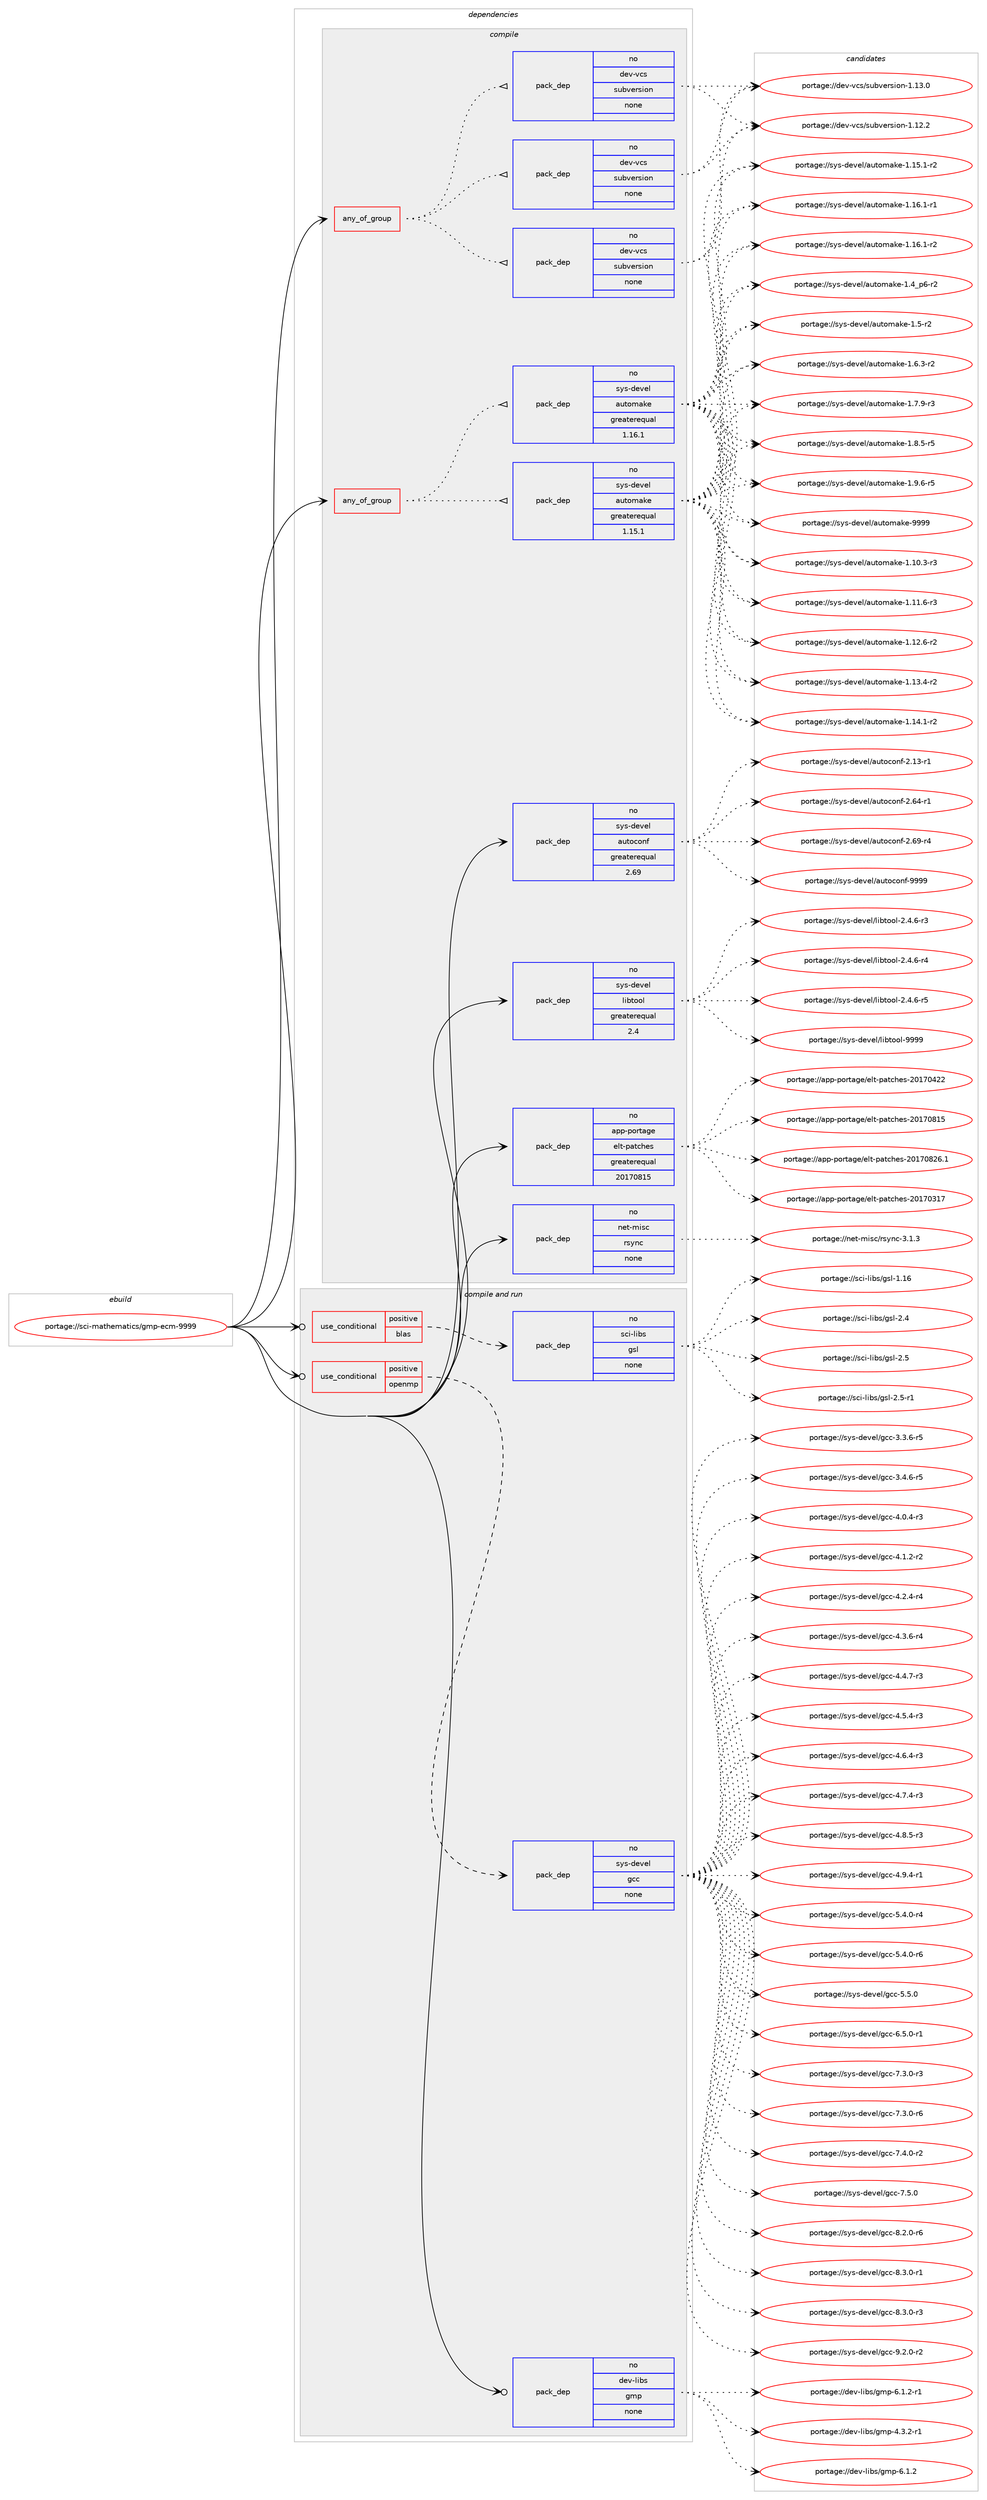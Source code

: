 digraph prolog {

# *************
# Graph options
# *************

newrank=true;
concentrate=true;
compound=true;
graph [rankdir=LR,fontname=Helvetica,fontsize=10,ranksep=1.5];#, ranksep=2.5, nodesep=0.2];
edge  [arrowhead=vee];
node  [fontname=Helvetica,fontsize=10];

# **********
# The ebuild
# **********

subgraph cluster_leftcol {
color=gray;
rank=same;
label=<<i>ebuild</i>>;
id [label="portage://sci-mathematics/gmp-ecm-9999", color=red, width=4, href="../sci-mathematics/gmp-ecm-9999.svg"];
}

# ****************
# The dependencies
# ****************

subgraph cluster_midcol {
color=gray;
label=<<i>dependencies</i>>;
subgraph cluster_compile {
fillcolor="#eeeeee";
style=filled;
label=<<i>compile</i>>;
subgraph any6498 {
dependency394313 [label=<<TABLE BORDER="0" CELLBORDER="1" CELLSPACING="0" CELLPADDING="4"><TR><TD CELLPADDING="10">any_of_group</TD></TR></TABLE>>, shape=none, color=red];subgraph pack290034 {
dependency394314 [label=<<TABLE BORDER="0" CELLBORDER="1" CELLSPACING="0" CELLPADDING="4" WIDTH="220"><TR><TD ROWSPAN="6" CELLPADDING="30">pack_dep</TD></TR><TR><TD WIDTH="110">no</TD></TR><TR><TD>dev-vcs</TD></TR><TR><TD>subversion</TD></TR><TR><TD>none</TD></TR><TR><TD></TD></TR></TABLE>>, shape=none, color=blue];
}
dependency394313:e -> dependency394314:w [weight=20,style="dotted",arrowhead="oinv"];
subgraph pack290035 {
dependency394315 [label=<<TABLE BORDER="0" CELLBORDER="1" CELLSPACING="0" CELLPADDING="4" WIDTH="220"><TR><TD ROWSPAN="6" CELLPADDING="30">pack_dep</TD></TR><TR><TD WIDTH="110">no</TD></TR><TR><TD>dev-vcs</TD></TR><TR><TD>subversion</TD></TR><TR><TD>none</TD></TR><TR><TD></TD></TR></TABLE>>, shape=none, color=blue];
}
dependency394313:e -> dependency394315:w [weight=20,style="dotted",arrowhead="oinv"];
subgraph pack290036 {
dependency394316 [label=<<TABLE BORDER="0" CELLBORDER="1" CELLSPACING="0" CELLPADDING="4" WIDTH="220"><TR><TD ROWSPAN="6" CELLPADDING="30">pack_dep</TD></TR><TR><TD WIDTH="110">no</TD></TR><TR><TD>dev-vcs</TD></TR><TR><TD>subversion</TD></TR><TR><TD>none</TD></TR><TR><TD></TD></TR></TABLE>>, shape=none, color=blue];
}
dependency394313:e -> dependency394316:w [weight=20,style="dotted",arrowhead="oinv"];
}
id:e -> dependency394313:w [weight=20,style="solid",arrowhead="vee"];
subgraph any6499 {
dependency394317 [label=<<TABLE BORDER="0" CELLBORDER="1" CELLSPACING="0" CELLPADDING="4"><TR><TD CELLPADDING="10">any_of_group</TD></TR></TABLE>>, shape=none, color=red];subgraph pack290037 {
dependency394318 [label=<<TABLE BORDER="0" CELLBORDER="1" CELLSPACING="0" CELLPADDING="4" WIDTH="220"><TR><TD ROWSPAN="6" CELLPADDING="30">pack_dep</TD></TR><TR><TD WIDTH="110">no</TD></TR><TR><TD>sys-devel</TD></TR><TR><TD>automake</TD></TR><TR><TD>greaterequal</TD></TR><TR><TD>1.16.1</TD></TR></TABLE>>, shape=none, color=blue];
}
dependency394317:e -> dependency394318:w [weight=20,style="dotted",arrowhead="oinv"];
subgraph pack290038 {
dependency394319 [label=<<TABLE BORDER="0" CELLBORDER="1" CELLSPACING="0" CELLPADDING="4" WIDTH="220"><TR><TD ROWSPAN="6" CELLPADDING="30">pack_dep</TD></TR><TR><TD WIDTH="110">no</TD></TR><TR><TD>sys-devel</TD></TR><TR><TD>automake</TD></TR><TR><TD>greaterequal</TD></TR><TR><TD>1.15.1</TD></TR></TABLE>>, shape=none, color=blue];
}
dependency394317:e -> dependency394319:w [weight=20,style="dotted",arrowhead="oinv"];
}
id:e -> dependency394317:w [weight=20,style="solid",arrowhead="vee"];
subgraph pack290039 {
dependency394320 [label=<<TABLE BORDER="0" CELLBORDER="1" CELLSPACING="0" CELLPADDING="4" WIDTH="220"><TR><TD ROWSPAN="6" CELLPADDING="30">pack_dep</TD></TR><TR><TD WIDTH="110">no</TD></TR><TR><TD>app-portage</TD></TR><TR><TD>elt-patches</TD></TR><TR><TD>greaterequal</TD></TR><TR><TD>20170815</TD></TR></TABLE>>, shape=none, color=blue];
}
id:e -> dependency394320:w [weight=20,style="solid",arrowhead="vee"];
subgraph pack290040 {
dependency394321 [label=<<TABLE BORDER="0" CELLBORDER="1" CELLSPACING="0" CELLPADDING="4" WIDTH="220"><TR><TD ROWSPAN="6" CELLPADDING="30">pack_dep</TD></TR><TR><TD WIDTH="110">no</TD></TR><TR><TD>net-misc</TD></TR><TR><TD>rsync</TD></TR><TR><TD>none</TD></TR><TR><TD></TD></TR></TABLE>>, shape=none, color=blue];
}
id:e -> dependency394321:w [weight=20,style="solid",arrowhead="vee"];
subgraph pack290041 {
dependency394322 [label=<<TABLE BORDER="0" CELLBORDER="1" CELLSPACING="0" CELLPADDING="4" WIDTH="220"><TR><TD ROWSPAN="6" CELLPADDING="30">pack_dep</TD></TR><TR><TD WIDTH="110">no</TD></TR><TR><TD>sys-devel</TD></TR><TR><TD>autoconf</TD></TR><TR><TD>greaterequal</TD></TR><TR><TD>2.69</TD></TR></TABLE>>, shape=none, color=blue];
}
id:e -> dependency394322:w [weight=20,style="solid",arrowhead="vee"];
subgraph pack290042 {
dependency394323 [label=<<TABLE BORDER="0" CELLBORDER="1" CELLSPACING="0" CELLPADDING="4" WIDTH="220"><TR><TD ROWSPAN="6" CELLPADDING="30">pack_dep</TD></TR><TR><TD WIDTH="110">no</TD></TR><TR><TD>sys-devel</TD></TR><TR><TD>libtool</TD></TR><TR><TD>greaterequal</TD></TR><TR><TD>2.4</TD></TR></TABLE>>, shape=none, color=blue];
}
id:e -> dependency394323:w [weight=20,style="solid",arrowhead="vee"];
}
subgraph cluster_compileandrun {
fillcolor="#eeeeee";
style=filled;
label=<<i>compile and run</i>>;
subgraph cond97574 {
dependency394324 [label=<<TABLE BORDER="0" CELLBORDER="1" CELLSPACING="0" CELLPADDING="4"><TR><TD ROWSPAN="3" CELLPADDING="10">use_conditional</TD></TR><TR><TD>positive</TD></TR><TR><TD>blas</TD></TR></TABLE>>, shape=none, color=red];
subgraph pack290043 {
dependency394325 [label=<<TABLE BORDER="0" CELLBORDER="1" CELLSPACING="0" CELLPADDING="4" WIDTH="220"><TR><TD ROWSPAN="6" CELLPADDING="30">pack_dep</TD></TR><TR><TD WIDTH="110">no</TD></TR><TR><TD>sci-libs</TD></TR><TR><TD>gsl</TD></TR><TR><TD>none</TD></TR><TR><TD></TD></TR></TABLE>>, shape=none, color=blue];
}
dependency394324:e -> dependency394325:w [weight=20,style="dashed",arrowhead="vee"];
}
id:e -> dependency394324:w [weight=20,style="solid",arrowhead="odotvee"];
subgraph cond97575 {
dependency394326 [label=<<TABLE BORDER="0" CELLBORDER="1" CELLSPACING="0" CELLPADDING="4"><TR><TD ROWSPAN="3" CELLPADDING="10">use_conditional</TD></TR><TR><TD>positive</TD></TR><TR><TD>openmp</TD></TR></TABLE>>, shape=none, color=red];
subgraph pack290044 {
dependency394327 [label=<<TABLE BORDER="0" CELLBORDER="1" CELLSPACING="0" CELLPADDING="4" WIDTH="220"><TR><TD ROWSPAN="6" CELLPADDING="30">pack_dep</TD></TR><TR><TD WIDTH="110">no</TD></TR><TR><TD>sys-devel</TD></TR><TR><TD>gcc</TD></TR><TR><TD>none</TD></TR><TR><TD></TD></TR></TABLE>>, shape=none, color=blue];
}
dependency394326:e -> dependency394327:w [weight=20,style="dashed",arrowhead="vee"];
}
id:e -> dependency394326:w [weight=20,style="solid",arrowhead="odotvee"];
subgraph pack290045 {
dependency394328 [label=<<TABLE BORDER="0" CELLBORDER="1" CELLSPACING="0" CELLPADDING="4" WIDTH="220"><TR><TD ROWSPAN="6" CELLPADDING="30">pack_dep</TD></TR><TR><TD WIDTH="110">no</TD></TR><TR><TD>dev-libs</TD></TR><TR><TD>gmp</TD></TR><TR><TD>none</TD></TR><TR><TD></TD></TR></TABLE>>, shape=none, color=blue];
}
id:e -> dependency394328:w [weight=20,style="solid",arrowhead="odotvee"];
}
subgraph cluster_run {
fillcolor="#eeeeee";
style=filled;
label=<<i>run</i>>;
}
}

# **************
# The candidates
# **************

subgraph cluster_choices {
rank=same;
color=gray;
label=<<i>candidates</i>>;

subgraph choice290034 {
color=black;
nodesep=1;
choiceportage1001011184511899115471151179811810111411510511111045494649504650 [label="portage://dev-vcs/subversion-1.12.2", color=red, width=4,href="../dev-vcs/subversion-1.12.2.svg"];
choiceportage1001011184511899115471151179811810111411510511111045494649514648 [label="portage://dev-vcs/subversion-1.13.0", color=red, width=4,href="../dev-vcs/subversion-1.13.0.svg"];
dependency394314:e -> choiceportage1001011184511899115471151179811810111411510511111045494649504650:w [style=dotted,weight="100"];
dependency394314:e -> choiceportage1001011184511899115471151179811810111411510511111045494649514648:w [style=dotted,weight="100"];
}
subgraph choice290035 {
color=black;
nodesep=1;
choiceportage1001011184511899115471151179811810111411510511111045494649504650 [label="portage://dev-vcs/subversion-1.12.2", color=red, width=4,href="../dev-vcs/subversion-1.12.2.svg"];
choiceportage1001011184511899115471151179811810111411510511111045494649514648 [label="portage://dev-vcs/subversion-1.13.0", color=red, width=4,href="../dev-vcs/subversion-1.13.0.svg"];
dependency394315:e -> choiceportage1001011184511899115471151179811810111411510511111045494649504650:w [style=dotted,weight="100"];
dependency394315:e -> choiceportage1001011184511899115471151179811810111411510511111045494649514648:w [style=dotted,weight="100"];
}
subgraph choice290036 {
color=black;
nodesep=1;
choiceportage1001011184511899115471151179811810111411510511111045494649504650 [label="portage://dev-vcs/subversion-1.12.2", color=red, width=4,href="../dev-vcs/subversion-1.12.2.svg"];
choiceportage1001011184511899115471151179811810111411510511111045494649514648 [label="portage://dev-vcs/subversion-1.13.0", color=red, width=4,href="../dev-vcs/subversion-1.13.0.svg"];
dependency394316:e -> choiceportage1001011184511899115471151179811810111411510511111045494649504650:w [style=dotted,weight="100"];
dependency394316:e -> choiceportage1001011184511899115471151179811810111411510511111045494649514648:w [style=dotted,weight="100"];
}
subgraph choice290037 {
color=black;
nodesep=1;
choiceportage11512111545100101118101108479711711611110997107101454946494846514511451 [label="portage://sys-devel/automake-1.10.3-r3", color=red, width=4,href="../sys-devel/automake-1.10.3-r3.svg"];
choiceportage11512111545100101118101108479711711611110997107101454946494946544511451 [label="portage://sys-devel/automake-1.11.6-r3", color=red, width=4,href="../sys-devel/automake-1.11.6-r3.svg"];
choiceportage11512111545100101118101108479711711611110997107101454946495046544511450 [label="portage://sys-devel/automake-1.12.6-r2", color=red, width=4,href="../sys-devel/automake-1.12.6-r2.svg"];
choiceportage11512111545100101118101108479711711611110997107101454946495146524511450 [label="portage://sys-devel/automake-1.13.4-r2", color=red, width=4,href="../sys-devel/automake-1.13.4-r2.svg"];
choiceportage11512111545100101118101108479711711611110997107101454946495246494511450 [label="portage://sys-devel/automake-1.14.1-r2", color=red, width=4,href="../sys-devel/automake-1.14.1-r2.svg"];
choiceportage11512111545100101118101108479711711611110997107101454946495346494511450 [label="portage://sys-devel/automake-1.15.1-r2", color=red, width=4,href="../sys-devel/automake-1.15.1-r2.svg"];
choiceportage11512111545100101118101108479711711611110997107101454946495446494511449 [label="portage://sys-devel/automake-1.16.1-r1", color=red, width=4,href="../sys-devel/automake-1.16.1-r1.svg"];
choiceportage11512111545100101118101108479711711611110997107101454946495446494511450 [label="portage://sys-devel/automake-1.16.1-r2", color=red, width=4,href="../sys-devel/automake-1.16.1-r2.svg"];
choiceportage115121115451001011181011084797117116111109971071014549465295112544511450 [label="portage://sys-devel/automake-1.4_p6-r2", color=red, width=4,href="../sys-devel/automake-1.4_p6-r2.svg"];
choiceportage11512111545100101118101108479711711611110997107101454946534511450 [label="portage://sys-devel/automake-1.5-r2", color=red, width=4,href="../sys-devel/automake-1.5-r2.svg"];
choiceportage115121115451001011181011084797117116111109971071014549465446514511450 [label="portage://sys-devel/automake-1.6.3-r2", color=red, width=4,href="../sys-devel/automake-1.6.3-r2.svg"];
choiceportage115121115451001011181011084797117116111109971071014549465546574511451 [label="portage://sys-devel/automake-1.7.9-r3", color=red, width=4,href="../sys-devel/automake-1.7.9-r3.svg"];
choiceportage115121115451001011181011084797117116111109971071014549465646534511453 [label="portage://sys-devel/automake-1.8.5-r5", color=red, width=4,href="../sys-devel/automake-1.8.5-r5.svg"];
choiceportage115121115451001011181011084797117116111109971071014549465746544511453 [label="portage://sys-devel/automake-1.9.6-r5", color=red, width=4,href="../sys-devel/automake-1.9.6-r5.svg"];
choiceportage115121115451001011181011084797117116111109971071014557575757 [label="portage://sys-devel/automake-9999", color=red, width=4,href="../sys-devel/automake-9999.svg"];
dependency394318:e -> choiceportage11512111545100101118101108479711711611110997107101454946494846514511451:w [style=dotted,weight="100"];
dependency394318:e -> choiceportage11512111545100101118101108479711711611110997107101454946494946544511451:w [style=dotted,weight="100"];
dependency394318:e -> choiceportage11512111545100101118101108479711711611110997107101454946495046544511450:w [style=dotted,weight="100"];
dependency394318:e -> choiceportage11512111545100101118101108479711711611110997107101454946495146524511450:w [style=dotted,weight="100"];
dependency394318:e -> choiceportage11512111545100101118101108479711711611110997107101454946495246494511450:w [style=dotted,weight="100"];
dependency394318:e -> choiceportage11512111545100101118101108479711711611110997107101454946495346494511450:w [style=dotted,weight="100"];
dependency394318:e -> choiceportage11512111545100101118101108479711711611110997107101454946495446494511449:w [style=dotted,weight="100"];
dependency394318:e -> choiceportage11512111545100101118101108479711711611110997107101454946495446494511450:w [style=dotted,weight="100"];
dependency394318:e -> choiceportage115121115451001011181011084797117116111109971071014549465295112544511450:w [style=dotted,weight="100"];
dependency394318:e -> choiceportage11512111545100101118101108479711711611110997107101454946534511450:w [style=dotted,weight="100"];
dependency394318:e -> choiceportage115121115451001011181011084797117116111109971071014549465446514511450:w [style=dotted,weight="100"];
dependency394318:e -> choiceportage115121115451001011181011084797117116111109971071014549465546574511451:w [style=dotted,weight="100"];
dependency394318:e -> choiceportage115121115451001011181011084797117116111109971071014549465646534511453:w [style=dotted,weight="100"];
dependency394318:e -> choiceportage115121115451001011181011084797117116111109971071014549465746544511453:w [style=dotted,weight="100"];
dependency394318:e -> choiceportage115121115451001011181011084797117116111109971071014557575757:w [style=dotted,weight="100"];
}
subgraph choice290038 {
color=black;
nodesep=1;
choiceportage11512111545100101118101108479711711611110997107101454946494846514511451 [label="portage://sys-devel/automake-1.10.3-r3", color=red, width=4,href="../sys-devel/automake-1.10.3-r3.svg"];
choiceportage11512111545100101118101108479711711611110997107101454946494946544511451 [label="portage://sys-devel/automake-1.11.6-r3", color=red, width=4,href="../sys-devel/automake-1.11.6-r3.svg"];
choiceportage11512111545100101118101108479711711611110997107101454946495046544511450 [label="portage://sys-devel/automake-1.12.6-r2", color=red, width=4,href="../sys-devel/automake-1.12.6-r2.svg"];
choiceportage11512111545100101118101108479711711611110997107101454946495146524511450 [label="portage://sys-devel/automake-1.13.4-r2", color=red, width=4,href="../sys-devel/automake-1.13.4-r2.svg"];
choiceportage11512111545100101118101108479711711611110997107101454946495246494511450 [label="portage://sys-devel/automake-1.14.1-r2", color=red, width=4,href="../sys-devel/automake-1.14.1-r2.svg"];
choiceportage11512111545100101118101108479711711611110997107101454946495346494511450 [label="portage://sys-devel/automake-1.15.1-r2", color=red, width=4,href="../sys-devel/automake-1.15.1-r2.svg"];
choiceportage11512111545100101118101108479711711611110997107101454946495446494511449 [label="portage://sys-devel/automake-1.16.1-r1", color=red, width=4,href="../sys-devel/automake-1.16.1-r1.svg"];
choiceportage11512111545100101118101108479711711611110997107101454946495446494511450 [label="portage://sys-devel/automake-1.16.1-r2", color=red, width=4,href="../sys-devel/automake-1.16.1-r2.svg"];
choiceportage115121115451001011181011084797117116111109971071014549465295112544511450 [label="portage://sys-devel/automake-1.4_p6-r2", color=red, width=4,href="../sys-devel/automake-1.4_p6-r2.svg"];
choiceportage11512111545100101118101108479711711611110997107101454946534511450 [label="portage://sys-devel/automake-1.5-r2", color=red, width=4,href="../sys-devel/automake-1.5-r2.svg"];
choiceportage115121115451001011181011084797117116111109971071014549465446514511450 [label="portage://sys-devel/automake-1.6.3-r2", color=red, width=4,href="../sys-devel/automake-1.6.3-r2.svg"];
choiceportage115121115451001011181011084797117116111109971071014549465546574511451 [label="portage://sys-devel/automake-1.7.9-r3", color=red, width=4,href="../sys-devel/automake-1.7.9-r3.svg"];
choiceportage115121115451001011181011084797117116111109971071014549465646534511453 [label="portage://sys-devel/automake-1.8.5-r5", color=red, width=4,href="../sys-devel/automake-1.8.5-r5.svg"];
choiceportage115121115451001011181011084797117116111109971071014549465746544511453 [label="portage://sys-devel/automake-1.9.6-r5", color=red, width=4,href="../sys-devel/automake-1.9.6-r5.svg"];
choiceportage115121115451001011181011084797117116111109971071014557575757 [label="portage://sys-devel/automake-9999", color=red, width=4,href="../sys-devel/automake-9999.svg"];
dependency394319:e -> choiceportage11512111545100101118101108479711711611110997107101454946494846514511451:w [style=dotted,weight="100"];
dependency394319:e -> choiceportage11512111545100101118101108479711711611110997107101454946494946544511451:w [style=dotted,weight="100"];
dependency394319:e -> choiceportage11512111545100101118101108479711711611110997107101454946495046544511450:w [style=dotted,weight="100"];
dependency394319:e -> choiceportage11512111545100101118101108479711711611110997107101454946495146524511450:w [style=dotted,weight="100"];
dependency394319:e -> choiceportage11512111545100101118101108479711711611110997107101454946495246494511450:w [style=dotted,weight="100"];
dependency394319:e -> choiceportage11512111545100101118101108479711711611110997107101454946495346494511450:w [style=dotted,weight="100"];
dependency394319:e -> choiceportage11512111545100101118101108479711711611110997107101454946495446494511449:w [style=dotted,weight="100"];
dependency394319:e -> choiceportage11512111545100101118101108479711711611110997107101454946495446494511450:w [style=dotted,weight="100"];
dependency394319:e -> choiceportage115121115451001011181011084797117116111109971071014549465295112544511450:w [style=dotted,weight="100"];
dependency394319:e -> choiceportage11512111545100101118101108479711711611110997107101454946534511450:w [style=dotted,weight="100"];
dependency394319:e -> choiceportage115121115451001011181011084797117116111109971071014549465446514511450:w [style=dotted,weight="100"];
dependency394319:e -> choiceportage115121115451001011181011084797117116111109971071014549465546574511451:w [style=dotted,weight="100"];
dependency394319:e -> choiceportage115121115451001011181011084797117116111109971071014549465646534511453:w [style=dotted,weight="100"];
dependency394319:e -> choiceportage115121115451001011181011084797117116111109971071014549465746544511453:w [style=dotted,weight="100"];
dependency394319:e -> choiceportage115121115451001011181011084797117116111109971071014557575757:w [style=dotted,weight="100"];
}
subgraph choice290039 {
color=black;
nodesep=1;
choiceportage97112112451121111141169710310147101108116451129711699104101115455048495548514955 [label="portage://app-portage/elt-patches-20170317", color=red, width=4,href="../app-portage/elt-patches-20170317.svg"];
choiceportage97112112451121111141169710310147101108116451129711699104101115455048495548525050 [label="portage://app-portage/elt-patches-20170422", color=red, width=4,href="../app-portage/elt-patches-20170422.svg"];
choiceportage97112112451121111141169710310147101108116451129711699104101115455048495548564953 [label="portage://app-portage/elt-patches-20170815", color=red, width=4,href="../app-portage/elt-patches-20170815.svg"];
choiceportage971121124511211111411697103101471011081164511297116991041011154550484955485650544649 [label="portage://app-portage/elt-patches-20170826.1", color=red, width=4,href="../app-portage/elt-patches-20170826.1.svg"];
dependency394320:e -> choiceportage97112112451121111141169710310147101108116451129711699104101115455048495548514955:w [style=dotted,weight="100"];
dependency394320:e -> choiceportage97112112451121111141169710310147101108116451129711699104101115455048495548525050:w [style=dotted,weight="100"];
dependency394320:e -> choiceportage97112112451121111141169710310147101108116451129711699104101115455048495548564953:w [style=dotted,weight="100"];
dependency394320:e -> choiceportage971121124511211111411697103101471011081164511297116991041011154550484955485650544649:w [style=dotted,weight="100"];
}
subgraph choice290040 {
color=black;
nodesep=1;
choiceportage11010111645109105115994711411512111099455146494651 [label="portage://net-misc/rsync-3.1.3", color=red, width=4,href="../net-misc/rsync-3.1.3.svg"];
dependency394321:e -> choiceportage11010111645109105115994711411512111099455146494651:w [style=dotted,weight="100"];
}
subgraph choice290041 {
color=black;
nodesep=1;
choiceportage1151211154510010111810110847971171161119911111010245504649514511449 [label="portage://sys-devel/autoconf-2.13-r1", color=red, width=4,href="../sys-devel/autoconf-2.13-r1.svg"];
choiceportage1151211154510010111810110847971171161119911111010245504654524511449 [label="portage://sys-devel/autoconf-2.64-r1", color=red, width=4,href="../sys-devel/autoconf-2.64-r1.svg"];
choiceportage1151211154510010111810110847971171161119911111010245504654574511452 [label="portage://sys-devel/autoconf-2.69-r4", color=red, width=4,href="../sys-devel/autoconf-2.69-r4.svg"];
choiceportage115121115451001011181011084797117116111991111101024557575757 [label="portage://sys-devel/autoconf-9999", color=red, width=4,href="../sys-devel/autoconf-9999.svg"];
dependency394322:e -> choiceportage1151211154510010111810110847971171161119911111010245504649514511449:w [style=dotted,weight="100"];
dependency394322:e -> choiceportage1151211154510010111810110847971171161119911111010245504654524511449:w [style=dotted,weight="100"];
dependency394322:e -> choiceportage1151211154510010111810110847971171161119911111010245504654574511452:w [style=dotted,weight="100"];
dependency394322:e -> choiceportage115121115451001011181011084797117116111991111101024557575757:w [style=dotted,weight="100"];
}
subgraph choice290042 {
color=black;
nodesep=1;
choiceportage1151211154510010111810110847108105981161111111084550465246544511451 [label="portage://sys-devel/libtool-2.4.6-r3", color=red, width=4,href="../sys-devel/libtool-2.4.6-r3.svg"];
choiceportage1151211154510010111810110847108105981161111111084550465246544511452 [label="portage://sys-devel/libtool-2.4.6-r4", color=red, width=4,href="../sys-devel/libtool-2.4.6-r4.svg"];
choiceportage1151211154510010111810110847108105981161111111084550465246544511453 [label="portage://sys-devel/libtool-2.4.6-r5", color=red, width=4,href="../sys-devel/libtool-2.4.6-r5.svg"];
choiceportage1151211154510010111810110847108105981161111111084557575757 [label="portage://sys-devel/libtool-9999", color=red, width=4,href="../sys-devel/libtool-9999.svg"];
dependency394323:e -> choiceportage1151211154510010111810110847108105981161111111084550465246544511451:w [style=dotted,weight="100"];
dependency394323:e -> choiceportage1151211154510010111810110847108105981161111111084550465246544511452:w [style=dotted,weight="100"];
dependency394323:e -> choiceportage1151211154510010111810110847108105981161111111084550465246544511453:w [style=dotted,weight="100"];
dependency394323:e -> choiceportage1151211154510010111810110847108105981161111111084557575757:w [style=dotted,weight="100"];
}
subgraph choice290043 {
color=black;
nodesep=1;
choiceportage115991054510810598115471031151084549464954 [label="portage://sci-libs/gsl-1.16", color=red, width=4,href="../sci-libs/gsl-1.16.svg"];
choiceportage1159910545108105981154710311510845504652 [label="portage://sci-libs/gsl-2.4", color=red, width=4,href="../sci-libs/gsl-2.4.svg"];
choiceportage1159910545108105981154710311510845504653 [label="portage://sci-libs/gsl-2.5", color=red, width=4,href="../sci-libs/gsl-2.5.svg"];
choiceportage11599105451081059811547103115108455046534511449 [label="portage://sci-libs/gsl-2.5-r1", color=red, width=4,href="../sci-libs/gsl-2.5-r1.svg"];
dependency394325:e -> choiceportage115991054510810598115471031151084549464954:w [style=dotted,weight="100"];
dependency394325:e -> choiceportage1159910545108105981154710311510845504652:w [style=dotted,weight="100"];
dependency394325:e -> choiceportage1159910545108105981154710311510845504653:w [style=dotted,weight="100"];
dependency394325:e -> choiceportage11599105451081059811547103115108455046534511449:w [style=dotted,weight="100"];
}
subgraph choice290044 {
color=black;
nodesep=1;
choiceportage115121115451001011181011084710399994551465146544511453 [label="portage://sys-devel/gcc-3.3.6-r5", color=red, width=4,href="../sys-devel/gcc-3.3.6-r5.svg"];
choiceportage115121115451001011181011084710399994551465246544511453 [label="portage://sys-devel/gcc-3.4.6-r5", color=red, width=4,href="../sys-devel/gcc-3.4.6-r5.svg"];
choiceportage115121115451001011181011084710399994552464846524511451 [label="portage://sys-devel/gcc-4.0.4-r3", color=red, width=4,href="../sys-devel/gcc-4.0.4-r3.svg"];
choiceportage115121115451001011181011084710399994552464946504511450 [label="portage://sys-devel/gcc-4.1.2-r2", color=red, width=4,href="../sys-devel/gcc-4.1.2-r2.svg"];
choiceportage115121115451001011181011084710399994552465046524511452 [label="portage://sys-devel/gcc-4.2.4-r4", color=red, width=4,href="../sys-devel/gcc-4.2.4-r4.svg"];
choiceportage115121115451001011181011084710399994552465146544511452 [label="portage://sys-devel/gcc-4.3.6-r4", color=red, width=4,href="../sys-devel/gcc-4.3.6-r4.svg"];
choiceportage115121115451001011181011084710399994552465246554511451 [label="portage://sys-devel/gcc-4.4.7-r3", color=red, width=4,href="../sys-devel/gcc-4.4.7-r3.svg"];
choiceportage115121115451001011181011084710399994552465346524511451 [label="portage://sys-devel/gcc-4.5.4-r3", color=red, width=4,href="../sys-devel/gcc-4.5.4-r3.svg"];
choiceportage115121115451001011181011084710399994552465446524511451 [label="portage://sys-devel/gcc-4.6.4-r3", color=red, width=4,href="../sys-devel/gcc-4.6.4-r3.svg"];
choiceportage115121115451001011181011084710399994552465546524511451 [label="portage://sys-devel/gcc-4.7.4-r3", color=red, width=4,href="../sys-devel/gcc-4.7.4-r3.svg"];
choiceportage115121115451001011181011084710399994552465646534511451 [label="portage://sys-devel/gcc-4.8.5-r3", color=red, width=4,href="../sys-devel/gcc-4.8.5-r3.svg"];
choiceportage115121115451001011181011084710399994552465746524511449 [label="portage://sys-devel/gcc-4.9.4-r1", color=red, width=4,href="../sys-devel/gcc-4.9.4-r1.svg"];
choiceportage115121115451001011181011084710399994553465246484511452 [label="portage://sys-devel/gcc-5.4.0-r4", color=red, width=4,href="../sys-devel/gcc-5.4.0-r4.svg"];
choiceportage115121115451001011181011084710399994553465246484511454 [label="portage://sys-devel/gcc-5.4.0-r6", color=red, width=4,href="../sys-devel/gcc-5.4.0-r6.svg"];
choiceportage11512111545100101118101108471039999455346534648 [label="portage://sys-devel/gcc-5.5.0", color=red, width=4,href="../sys-devel/gcc-5.5.0.svg"];
choiceportage115121115451001011181011084710399994554465346484511449 [label="portage://sys-devel/gcc-6.5.0-r1", color=red, width=4,href="../sys-devel/gcc-6.5.0-r1.svg"];
choiceportage115121115451001011181011084710399994555465146484511451 [label="portage://sys-devel/gcc-7.3.0-r3", color=red, width=4,href="../sys-devel/gcc-7.3.0-r3.svg"];
choiceportage115121115451001011181011084710399994555465146484511454 [label="portage://sys-devel/gcc-7.3.0-r6", color=red, width=4,href="../sys-devel/gcc-7.3.0-r6.svg"];
choiceportage115121115451001011181011084710399994555465246484511450 [label="portage://sys-devel/gcc-7.4.0-r2", color=red, width=4,href="../sys-devel/gcc-7.4.0-r2.svg"];
choiceportage11512111545100101118101108471039999455546534648 [label="portage://sys-devel/gcc-7.5.0", color=red, width=4,href="../sys-devel/gcc-7.5.0.svg"];
choiceportage115121115451001011181011084710399994556465046484511454 [label="portage://sys-devel/gcc-8.2.0-r6", color=red, width=4,href="../sys-devel/gcc-8.2.0-r6.svg"];
choiceportage115121115451001011181011084710399994556465146484511449 [label="portage://sys-devel/gcc-8.3.0-r1", color=red, width=4,href="../sys-devel/gcc-8.3.0-r1.svg"];
choiceportage115121115451001011181011084710399994556465146484511451 [label="portage://sys-devel/gcc-8.3.0-r3", color=red, width=4,href="../sys-devel/gcc-8.3.0-r3.svg"];
choiceportage115121115451001011181011084710399994557465046484511450 [label="portage://sys-devel/gcc-9.2.0-r2", color=red, width=4,href="../sys-devel/gcc-9.2.0-r2.svg"];
dependency394327:e -> choiceportage115121115451001011181011084710399994551465146544511453:w [style=dotted,weight="100"];
dependency394327:e -> choiceportage115121115451001011181011084710399994551465246544511453:w [style=dotted,weight="100"];
dependency394327:e -> choiceportage115121115451001011181011084710399994552464846524511451:w [style=dotted,weight="100"];
dependency394327:e -> choiceportage115121115451001011181011084710399994552464946504511450:w [style=dotted,weight="100"];
dependency394327:e -> choiceportage115121115451001011181011084710399994552465046524511452:w [style=dotted,weight="100"];
dependency394327:e -> choiceportage115121115451001011181011084710399994552465146544511452:w [style=dotted,weight="100"];
dependency394327:e -> choiceportage115121115451001011181011084710399994552465246554511451:w [style=dotted,weight="100"];
dependency394327:e -> choiceportage115121115451001011181011084710399994552465346524511451:w [style=dotted,weight="100"];
dependency394327:e -> choiceportage115121115451001011181011084710399994552465446524511451:w [style=dotted,weight="100"];
dependency394327:e -> choiceportage115121115451001011181011084710399994552465546524511451:w [style=dotted,weight="100"];
dependency394327:e -> choiceportage115121115451001011181011084710399994552465646534511451:w [style=dotted,weight="100"];
dependency394327:e -> choiceportage115121115451001011181011084710399994552465746524511449:w [style=dotted,weight="100"];
dependency394327:e -> choiceportage115121115451001011181011084710399994553465246484511452:w [style=dotted,weight="100"];
dependency394327:e -> choiceportage115121115451001011181011084710399994553465246484511454:w [style=dotted,weight="100"];
dependency394327:e -> choiceportage11512111545100101118101108471039999455346534648:w [style=dotted,weight="100"];
dependency394327:e -> choiceportage115121115451001011181011084710399994554465346484511449:w [style=dotted,weight="100"];
dependency394327:e -> choiceportage115121115451001011181011084710399994555465146484511451:w [style=dotted,weight="100"];
dependency394327:e -> choiceportage115121115451001011181011084710399994555465146484511454:w [style=dotted,weight="100"];
dependency394327:e -> choiceportage115121115451001011181011084710399994555465246484511450:w [style=dotted,weight="100"];
dependency394327:e -> choiceportage11512111545100101118101108471039999455546534648:w [style=dotted,weight="100"];
dependency394327:e -> choiceportage115121115451001011181011084710399994556465046484511454:w [style=dotted,weight="100"];
dependency394327:e -> choiceportage115121115451001011181011084710399994556465146484511449:w [style=dotted,weight="100"];
dependency394327:e -> choiceportage115121115451001011181011084710399994556465146484511451:w [style=dotted,weight="100"];
dependency394327:e -> choiceportage115121115451001011181011084710399994557465046484511450:w [style=dotted,weight="100"];
}
subgraph choice290045 {
color=black;
nodesep=1;
choiceportage1001011184510810598115471031091124552465146504511449 [label="portage://dev-libs/gmp-4.3.2-r1", color=red, width=4,href="../dev-libs/gmp-4.3.2-r1.svg"];
choiceportage100101118451081059811547103109112455446494650 [label="portage://dev-libs/gmp-6.1.2", color=red, width=4,href="../dev-libs/gmp-6.1.2.svg"];
choiceportage1001011184510810598115471031091124554464946504511449 [label="portage://dev-libs/gmp-6.1.2-r1", color=red, width=4,href="../dev-libs/gmp-6.1.2-r1.svg"];
dependency394328:e -> choiceportage1001011184510810598115471031091124552465146504511449:w [style=dotted,weight="100"];
dependency394328:e -> choiceportage100101118451081059811547103109112455446494650:w [style=dotted,weight="100"];
dependency394328:e -> choiceportage1001011184510810598115471031091124554464946504511449:w [style=dotted,weight="100"];
}
}

}

